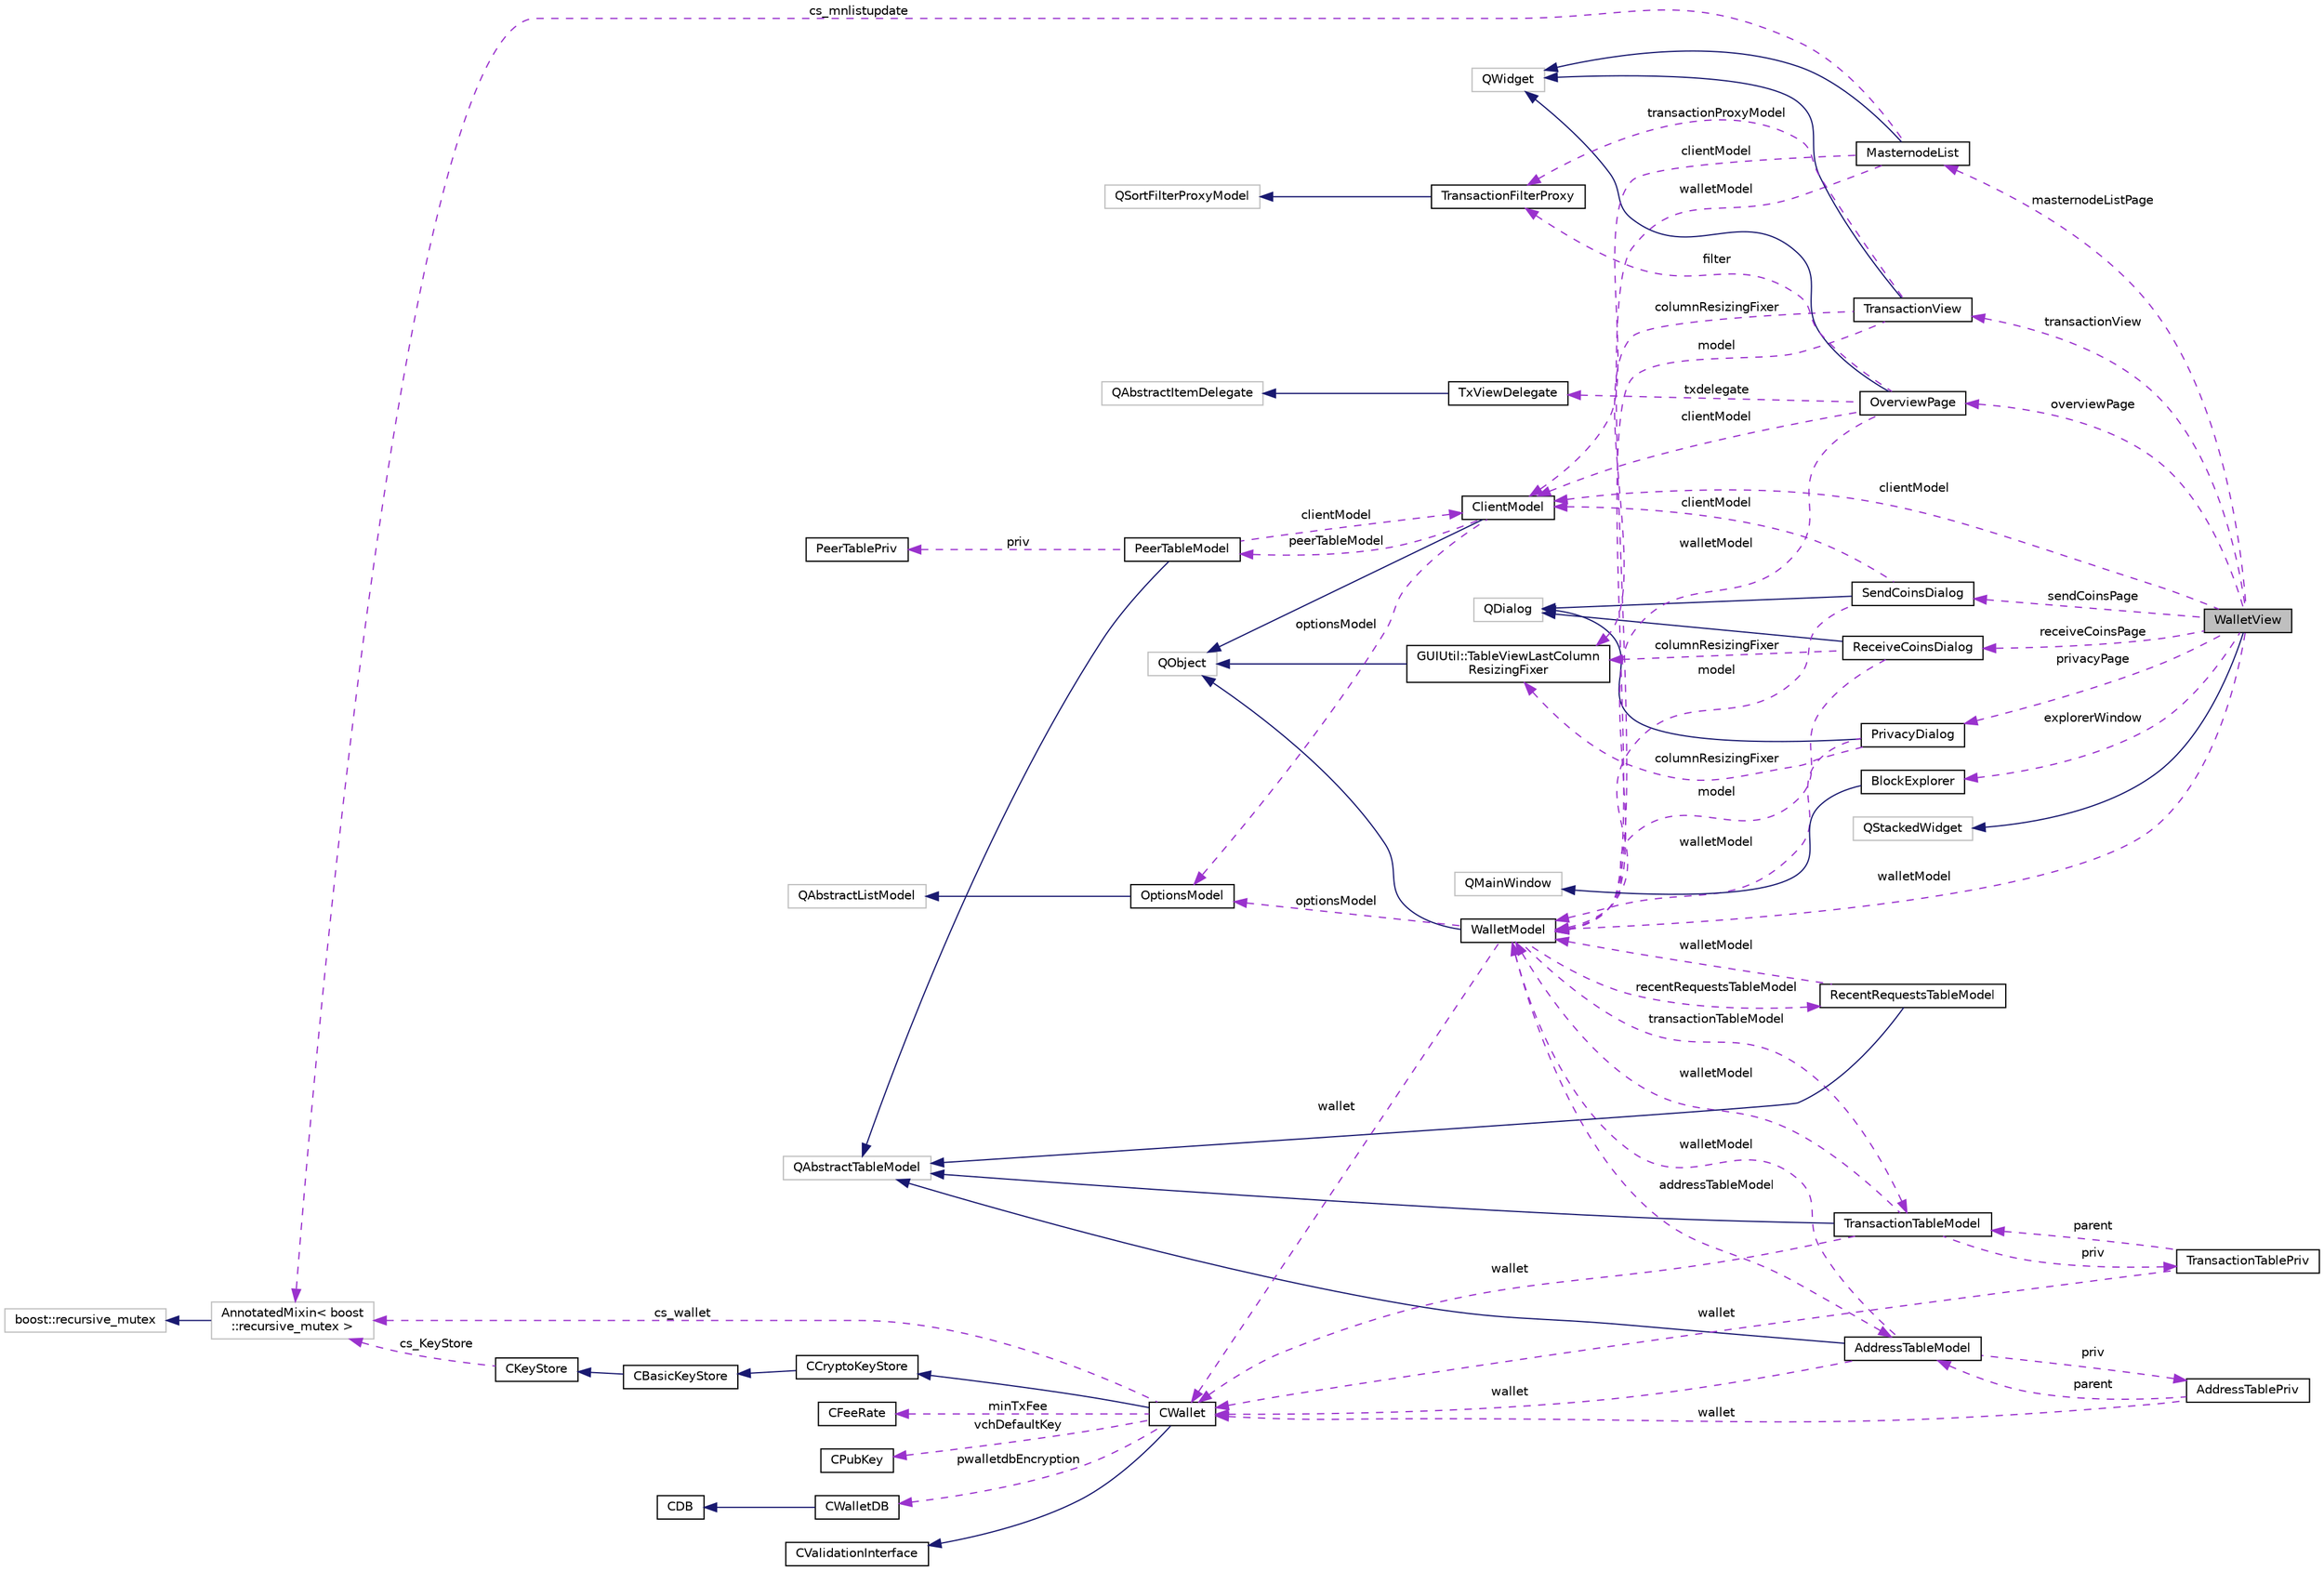 digraph "WalletView"
{
  edge [fontname="Helvetica",fontsize="10",labelfontname="Helvetica",labelfontsize="10"];
  node [fontname="Helvetica",fontsize="10",shape=record];
  rankdir="LR";
  Node2 [label="WalletView",height=0.2,width=0.4,color="black", fillcolor="grey75", style="filled", fontcolor="black"];
  Node3 -> Node2 [dir="back",color="midnightblue",fontsize="10",style="solid",fontname="Helvetica"];
  Node3 [label="QStackedWidget",height=0.2,width=0.4,color="grey75", fillcolor="white", style="filled"];
  Node4 -> Node2 [dir="back",color="darkorchid3",fontsize="10",style="dashed",label=" receiveCoinsPage" ,fontname="Helvetica"];
  Node4 [label="ReceiveCoinsDialog",height=0.2,width=0.4,color="black", fillcolor="white", style="filled",URL="$class_receive_coins_dialog.html",tooltip="Dialog for requesting payment of bitcoins. "];
  Node5 -> Node4 [dir="back",color="midnightblue",fontsize="10",style="solid",fontname="Helvetica"];
  Node5 [label="QDialog",height=0.2,width=0.4,color="grey75", fillcolor="white", style="filled"];
  Node6 -> Node4 [dir="back",color="darkorchid3",fontsize="10",style="dashed",label=" columnResizingFixer" ,fontname="Helvetica"];
  Node6 [label="GUIUtil::TableViewLastColumn\lResizingFixer",height=0.2,width=0.4,color="black", fillcolor="white", style="filled",URL="$class_g_u_i_util_1_1_table_view_last_column_resizing_fixer.html",tooltip="Makes a QTableView last column feel as if it was being resized from its left border. "];
  Node7 -> Node6 [dir="back",color="midnightblue",fontsize="10",style="solid",fontname="Helvetica"];
  Node7 [label="QObject",height=0.2,width=0.4,color="grey75", fillcolor="white", style="filled"];
  Node8 -> Node4 [dir="back",color="darkorchid3",fontsize="10",style="dashed",label=" model" ,fontname="Helvetica"];
  Node8 [label="WalletModel",height=0.2,width=0.4,color="black", fillcolor="white", style="filled",URL="$class_wallet_model.html",tooltip="Interface to Bitcoin wallet from Qt view code. "];
  Node7 -> Node8 [dir="back",color="midnightblue",fontsize="10",style="solid",fontname="Helvetica"];
  Node9 -> Node8 [dir="back",color="darkorchid3",fontsize="10",style="dashed",label=" transactionTableModel" ,fontname="Helvetica"];
  Node9 [label="TransactionTableModel",height=0.2,width=0.4,color="black", fillcolor="white", style="filled",URL="$class_transaction_table_model.html",tooltip="UI model for the transaction table of a wallet. "];
  Node10 -> Node9 [dir="back",color="midnightblue",fontsize="10",style="solid",fontname="Helvetica"];
  Node10 [label="QAbstractTableModel",height=0.2,width=0.4,color="grey75", fillcolor="white", style="filled"];
  Node11 -> Node9 [dir="back",color="darkorchid3",fontsize="10",style="dashed",label=" priv" ,fontname="Helvetica"];
  Node11 [label="TransactionTablePriv",height=0.2,width=0.4,color="black", fillcolor="white", style="filled",URL="$class_transaction_table_priv.html"];
  Node9 -> Node11 [dir="back",color="darkorchid3",fontsize="10",style="dashed",label=" parent" ,fontname="Helvetica"];
  Node12 -> Node11 [dir="back",color="darkorchid3",fontsize="10",style="dashed",label=" wallet" ,fontname="Helvetica"];
  Node12 [label="CWallet",height=0.2,width=0.4,color="black", fillcolor="white", style="filled",URL="$class_c_wallet.html",tooltip="A CWallet is an extension of a keystore, which also maintains a set of transactions and balances..."];
  Node13 -> Node12 [dir="back",color="midnightblue",fontsize="10",style="solid",fontname="Helvetica"];
  Node13 [label="CCryptoKeyStore",height=0.2,width=0.4,color="black", fillcolor="white", style="filled",URL="$class_c_crypto_key_store.html",tooltip="Keystore which keeps the private keys encrypted. "];
  Node14 -> Node13 [dir="back",color="midnightblue",fontsize="10",style="solid",fontname="Helvetica"];
  Node14 [label="CBasicKeyStore",height=0.2,width=0.4,color="black", fillcolor="white", style="filled",URL="$class_c_basic_key_store.html",tooltip="Basic key store, that keeps keys in an address->secret map. "];
  Node15 -> Node14 [dir="back",color="midnightblue",fontsize="10",style="solid",fontname="Helvetica"];
  Node15 [label="CKeyStore",height=0.2,width=0.4,color="black", fillcolor="white", style="filled",URL="$class_c_key_store.html",tooltip="A virtual base class for key stores. "];
  Node16 -> Node15 [dir="back",color="darkorchid3",fontsize="10",style="dashed",label=" cs_KeyStore" ,fontname="Helvetica"];
  Node16 [label="AnnotatedMixin\< boost\l::recursive_mutex \>",height=0.2,width=0.4,color="grey75", fillcolor="white", style="filled"];
  Node17 -> Node16 [dir="back",color="midnightblue",fontsize="10",style="solid",fontname="Helvetica"];
  Node17 [label="boost::recursive_mutex",height=0.2,width=0.4,color="grey75", fillcolor="white", style="filled"];
  Node18 -> Node12 [dir="back",color="midnightblue",fontsize="10",style="solid",fontname="Helvetica"];
  Node18 [label="CValidationInterface",height=0.2,width=0.4,color="black", fillcolor="white", style="filled",URL="$class_c_validation_interface.html"];
  Node19 -> Node12 [dir="back",color="darkorchid3",fontsize="10",style="dashed",label=" minTxFee" ,fontname="Helvetica"];
  Node19 [label="CFeeRate",height=0.2,width=0.4,color="black", fillcolor="white", style="filled",URL="$class_c_fee_rate.html",tooltip="Type-safe wrapper class to for fee rates (how much to pay based on transaction size) ..."];
  Node20 -> Node12 [dir="back",color="darkorchid3",fontsize="10",style="dashed",label=" vchDefaultKey" ,fontname="Helvetica"];
  Node20 [label="CPubKey",height=0.2,width=0.4,color="black", fillcolor="white", style="filled",URL="$class_c_pub_key.html",tooltip="An encapsulated public key. "];
  Node16 -> Node12 [dir="back",color="darkorchid3",fontsize="10",style="dashed",label=" cs_wallet" ,fontname="Helvetica"];
  Node21 -> Node12 [dir="back",color="darkorchid3",fontsize="10",style="dashed",label=" pwalletdbEncryption" ,fontname="Helvetica"];
  Node21 [label="CWalletDB",height=0.2,width=0.4,color="black", fillcolor="white", style="filled",URL="$class_c_wallet_d_b.html",tooltip="Access to the wallet database (wallet.dat) "];
  Node22 -> Node21 [dir="back",color="midnightblue",fontsize="10",style="solid",fontname="Helvetica"];
  Node22 [label="CDB",height=0.2,width=0.4,color="black", fillcolor="white", style="filled",URL="$class_c_d_b.html",tooltip="RAII class that provides access to a Berkeley database. "];
  Node8 -> Node9 [dir="back",color="darkorchid3",fontsize="10",style="dashed",label=" walletModel" ,fontname="Helvetica"];
  Node12 -> Node9 [dir="back",color="darkorchid3",fontsize="10",style="dashed",label=" wallet" ,fontname="Helvetica"];
  Node23 -> Node8 [dir="back",color="darkorchid3",fontsize="10",style="dashed",label=" addressTableModel" ,fontname="Helvetica"];
  Node23 [label="AddressTableModel",height=0.2,width=0.4,color="black", fillcolor="white", style="filled",URL="$class_address_table_model.html",tooltip="Qt model of the address book in the core. "];
  Node10 -> Node23 [dir="back",color="midnightblue",fontsize="10",style="solid",fontname="Helvetica"];
  Node24 -> Node23 [dir="back",color="darkorchid3",fontsize="10",style="dashed",label=" priv" ,fontname="Helvetica"];
  Node24 [label="AddressTablePriv",height=0.2,width=0.4,color="black", fillcolor="white", style="filled",URL="$class_address_table_priv.html"];
  Node23 -> Node24 [dir="back",color="darkorchid3",fontsize="10",style="dashed",label=" parent" ,fontname="Helvetica"];
  Node12 -> Node24 [dir="back",color="darkorchid3",fontsize="10",style="dashed",label=" wallet" ,fontname="Helvetica"];
  Node8 -> Node23 [dir="back",color="darkorchid3",fontsize="10",style="dashed",label=" walletModel" ,fontname="Helvetica"];
  Node12 -> Node23 [dir="back",color="darkorchid3",fontsize="10",style="dashed",label=" wallet" ,fontname="Helvetica"];
  Node25 -> Node8 [dir="back",color="darkorchid3",fontsize="10",style="dashed",label=" recentRequestsTableModel" ,fontname="Helvetica"];
  Node25 [label="RecentRequestsTableModel",height=0.2,width=0.4,color="black", fillcolor="white", style="filled",URL="$class_recent_requests_table_model.html",tooltip="Model for list of recently generated payment requests / divi: URIs. "];
  Node10 -> Node25 [dir="back",color="midnightblue",fontsize="10",style="solid",fontname="Helvetica"];
  Node8 -> Node25 [dir="back",color="darkorchid3",fontsize="10",style="dashed",label=" walletModel" ,fontname="Helvetica"];
  Node26 -> Node8 [dir="back",color="darkorchid3",fontsize="10",style="dashed",label=" optionsModel" ,fontname="Helvetica"];
  Node26 [label="OptionsModel",height=0.2,width=0.4,color="black", fillcolor="white", style="filled",URL="$class_options_model.html",tooltip="Interface from Qt to configuration data structure for Bitcoin client. "];
  Node27 -> Node26 [dir="back",color="midnightblue",fontsize="10",style="solid",fontname="Helvetica"];
  Node27 [label="QAbstractListModel",height=0.2,width=0.4,color="grey75", fillcolor="white", style="filled"];
  Node12 -> Node8 [dir="back",color="darkorchid3",fontsize="10",style="dashed",label=" wallet" ,fontname="Helvetica"];
  Node28 -> Node2 [dir="back",color="darkorchid3",fontsize="10",style="dashed",label=" masternodeListPage" ,fontname="Helvetica"];
  Node28 [label="MasternodeList",height=0.2,width=0.4,color="black", fillcolor="white", style="filled",URL="$class_masternode_list.html",tooltip="Masternode Manager page widget. "];
  Node29 -> Node28 [dir="back",color="midnightblue",fontsize="10",style="solid",fontname="Helvetica"];
  Node29 [label="QWidget",height=0.2,width=0.4,color="grey75", fillcolor="white", style="filled"];
  Node30 -> Node28 [dir="back",color="darkorchid3",fontsize="10",style="dashed",label=" clientModel" ,fontname="Helvetica"];
  Node30 [label="ClientModel",height=0.2,width=0.4,color="black", fillcolor="white", style="filled",URL="$class_client_model.html",tooltip="Model for DIVI network client. "];
  Node7 -> Node30 [dir="back",color="midnightblue",fontsize="10",style="solid",fontname="Helvetica"];
  Node31 -> Node30 [dir="back",color="darkorchid3",fontsize="10",style="dashed",label=" peerTableModel" ,fontname="Helvetica"];
  Node31 [label="PeerTableModel",height=0.2,width=0.4,color="black", fillcolor="white", style="filled",URL="$class_peer_table_model.html",tooltip="Qt model providing information about connected peers, similar to the \"getpeerinfo\" RPC call..."];
  Node10 -> Node31 [dir="back",color="midnightblue",fontsize="10",style="solid",fontname="Helvetica"];
  Node32 -> Node31 [dir="back",color="darkorchid3",fontsize="10",style="dashed",label=" priv" ,fontname="Helvetica"];
  Node32 [label="PeerTablePriv",height=0.2,width=0.4,color="black", fillcolor="white", style="filled",URL="$class_peer_table_priv.html"];
  Node30 -> Node31 [dir="back",color="darkorchid3",fontsize="10",style="dashed",label=" clientModel" ,fontname="Helvetica"];
  Node26 -> Node30 [dir="back",color="darkorchid3",fontsize="10",style="dashed",label=" optionsModel" ,fontname="Helvetica"];
  Node16 -> Node28 [dir="back",color="darkorchid3",fontsize="10",style="dashed",label=" cs_mnlistupdate" ,fontname="Helvetica"];
  Node8 -> Node28 [dir="back",color="darkorchid3",fontsize="10",style="dashed",label=" walletModel" ,fontname="Helvetica"];
  Node30 -> Node2 [dir="back",color="darkorchid3",fontsize="10",style="dashed",label=" clientModel" ,fontname="Helvetica"];
  Node33 -> Node2 [dir="back",color="darkorchid3",fontsize="10",style="dashed",label=" overviewPage" ,fontname="Helvetica"];
  Node33 [label="OverviewPage",height=0.2,width=0.4,color="black", fillcolor="white", style="filled",URL="$class_overview_page.html",tooltip="Overview (\"home\") page widget. "];
  Node29 -> Node33 [dir="back",color="midnightblue",fontsize="10",style="solid",fontname="Helvetica"];
  Node34 -> Node33 [dir="back",color="darkorchid3",fontsize="10",style="dashed",label=" filter" ,fontname="Helvetica"];
  Node34 [label="TransactionFilterProxy",height=0.2,width=0.4,color="black", fillcolor="white", style="filled",URL="$class_transaction_filter_proxy.html",tooltip="Filter the transaction list according to pre-specified rules. "];
  Node35 -> Node34 [dir="back",color="midnightblue",fontsize="10",style="solid",fontname="Helvetica"];
  Node35 [label="QSortFilterProxyModel",height=0.2,width=0.4,color="grey75", fillcolor="white", style="filled"];
  Node30 -> Node33 [dir="back",color="darkorchid3",fontsize="10",style="dashed",label=" clientModel" ,fontname="Helvetica"];
  Node8 -> Node33 [dir="back",color="darkorchid3",fontsize="10",style="dashed",label=" walletModel" ,fontname="Helvetica"];
  Node36 -> Node33 [dir="back",color="darkorchid3",fontsize="10",style="dashed",label=" txdelegate" ,fontname="Helvetica"];
  Node36 [label="TxViewDelegate",height=0.2,width=0.4,color="black", fillcolor="white", style="filled",URL="$class_tx_view_delegate.html"];
  Node37 -> Node36 [dir="back",color="midnightblue",fontsize="10",style="solid",fontname="Helvetica"];
  Node37 [label="QAbstractItemDelegate",height=0.2,width=0.4,color="grey75", fillcolor="white", style="filled"];
  Node38 -> Node2 [dir="back",color="darkorchid3",fontsize="10",style="dashed",label=" transactionView" ,fontname="Helvetica"];
  Node38 [label="TransactionView",height=0.2,width=0.4,color="black", fillcolor="white", style="filled",URL="$class_transaction_view.html",tooltip="Widget showing the transaction list for a wallet, including a filter row. "];
  Node29 -> Node38 [dir="back",color="midnightblue",fontsize="10",style="solid",fontname="Helvetica"];
  Node6 -> Node38 [dir="back",color="darkorchid3",fontsize="10",style="dashed",label=" columnResizingFixer" ,fontname="Helvetica"];
  Node34 -> Node38 [dir="back",color="darkorchid3",fontsize="10",style="dashed",label=" transactionProxyModel" ,fontname="Helvetica"];
  Node8 -> Node38 [dir="back",color="darkorchid3",fontsize="10",style="dashed",label=" model" ,fontname="Helvetica"];
  Node8 -> Node2 [dir="back",color="darkorchid3",fontsize="10",style="dashed",label=" walletModel" ,fontname="Helvetica"];
  Node39 -> Node2 [dir="back",color="darkorchid3",fontsize="10",style="dashed",label=" privacyPage" ,fontname="Helvetica"];
  Node39 [label="PrivacyDialog",height=0.2,width=0.4,color="black", fillcolor="white", style="filled",URL="$class_privacy_dialog.html",tooltip="Dialog for requesting payment of bitcoins. "];
  Node5 -> Node39 [dir="back",color="midnightblue",fontsize="10",style="solid",fontname="Helvetica"];
  Node6 -> Node39 [dir="back",color="darkorchid3",fontsize="10",style="dashed",label=" columnResizingFixer" ,fontname="Helvetica"];
  Node8 -> Node39 [dir="back",color="darkorchid3",fontsize="10",style="dashed",label=" walletModel" ,fontname="Helvetica"];
  Node40 -> Node2 [dir="back",color="darkorchid3",fontsize="10",style="dashed",label=" explorerWindow" ,fontname="Helvetica"];
  Node40 [label="BlockExplorer",height=0.2,width=0.4,color="black", fillcolor="white", style="filled",URL="$class_block_explorer.html"];
  Node41 -> Node40 [dir="back",color="midnightblue",fontsize="10",style="solid",fontname="Helvetica"];
  Node41 [label="QMainWindow",height=0.2,width=0.4,color="grey75", fillcolor="white", style="filled"];
  Node42 -> Node2 [dir="back",color="darkorchid3",fontsize="10",style="dashed",label=" sendCoinsPage" ,fontname="Helvetica"];
  Node42 [label="SendCoinsDialog",height=0.2,width=0.4,color="black", fillcolor="white", style="filled",URL="$class_send_coins_dialog.html",tooltip="Dialog for sending bitcoins. "];
  Node5 -> Node42 [dir="back",color="midnightblue",fontsize="10",style="solid",fontname="Helvetica"];
  Node30 -> Node42 [dir="back",color="darkorchid3",fontsize="10",style="dashed",label=" clientModel" ,fontname="Helvetica"];
  Node8 -> Node42 [dir="back",color="darkorchid3",fontsize="10",style="dashed",label=" model" ,fontname="Helvetica"];
}
